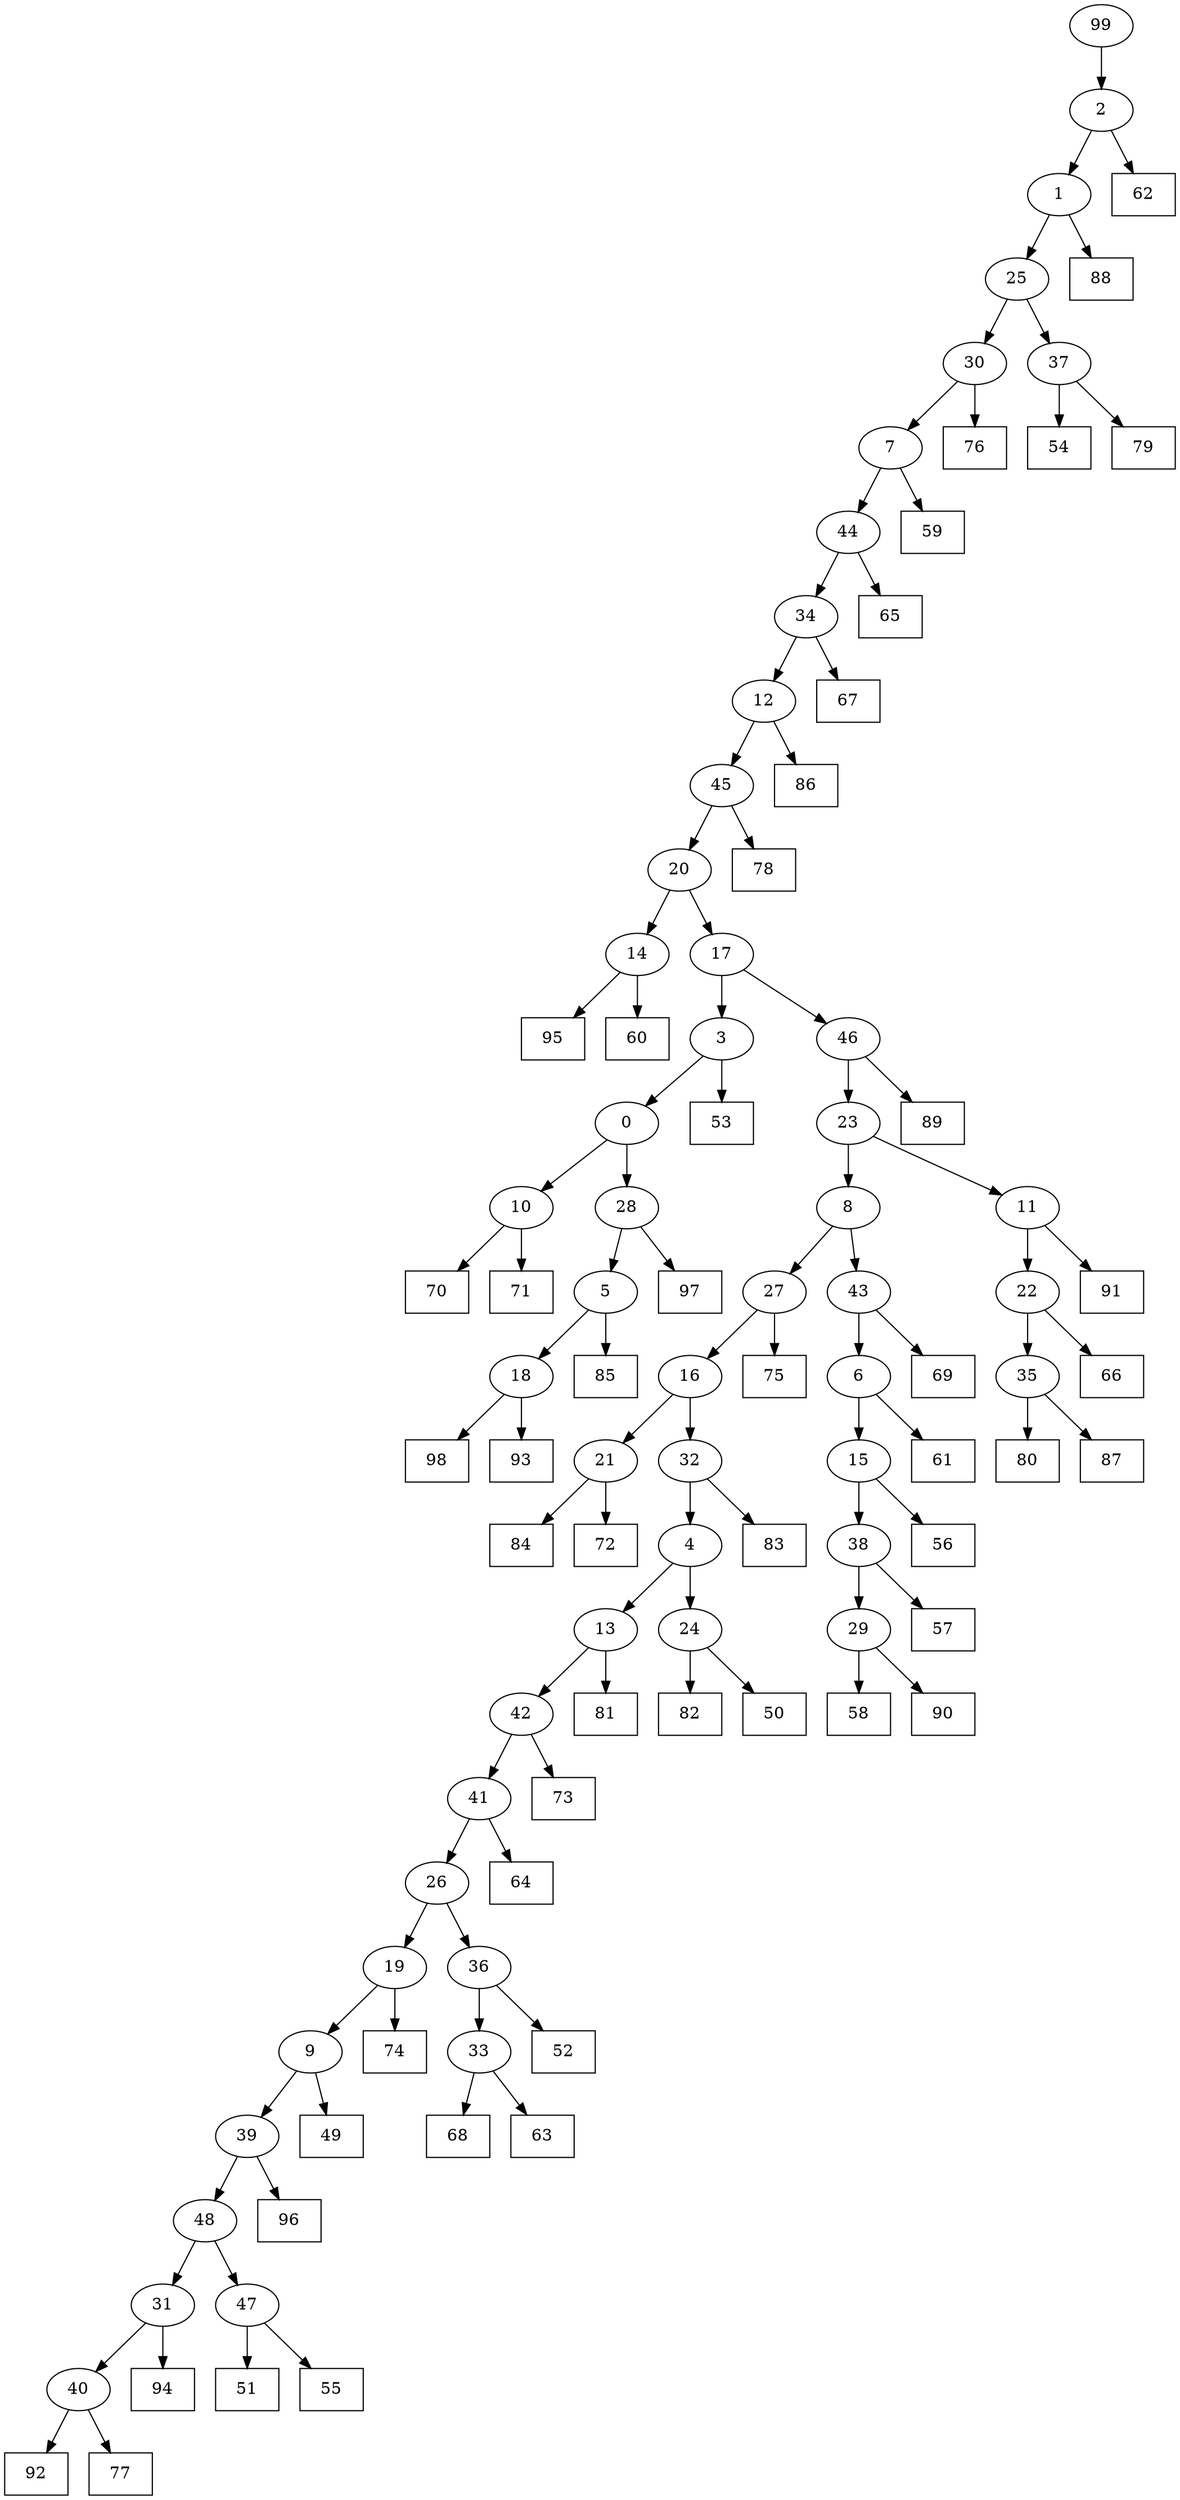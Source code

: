 digraph G {
0[label="0"];
1[label="1"];
2[label="2"];
3[label="3"];
4[label="4"];
5[label="5"];
6[label="6"];
7[label="7"];
8[label="8"];
9[label="9"];
10[label="10"];
11[label="11"];
12[label="12"];
13[label="13"];
14[label="14"];
15[label="15"];
16[label="16"];
17[label="17"];
18[label="18"];
19[label="19"];
20[label="20"];
21[label="21"];
22[label="22"];
23[label="23"];
24[label="24"];
25[label="25"];
26[label="26"];
27[label="27"];
28[label="28"];
29[label="29"];
30[label="30"];
31[label="31"];
32[label="32"];
33[label="33"];
34[label="34"];
35[label="35"];
36[label="36"];
37[label="37"];
38[label="38"];
39[label="39"];
40[label="40"];
41[label="41"];
42[label="42"];
43[label="43"];
44[label="44"];
45[label="45"];
46[label="46"];
47[label="47"];
48[label="48"];
49[shape=box,label="54"];
50[shape=box,label="64"];
51[shape=box,label="82"];
52[shape=box,label="67"];
53[shape=box,label="53"];
54[shape=box,label="59"];
55[shape=box,label="65"];
56[shape=box,label="91"];
57[shape=box,label="86"];
58[shape=box,label="69"];
59[shape=box,label="70"];
60[shape=box,label="76"];
61[shape=box,label="58"];
62[shape=box,label="92"];
63[shape=box,label="78"];
64[shape=box,label="73"];
65[shape=box,label="61"];
66[shape=box,label="94"];
67[shape=box,label="80"];
68[shape=box,label="56"];
69[shape=box,label="62"];
70[shape=box,label="77"];
71[shape=box,label="49"];
72[shape=box,label="95"];
73[shape=box,label="68"];
74[shape=box,label="89"];
75[shape=box,label="79"];
76[shape=box,label="57"];
77[shape=box,label="50"];
78[shape=box,label="98"];
79[shape=box,label="93"];
80[shape=box,label="74"];
81[shape=box,label="66"];
82[shape=box,label="84"];
83[shape=box,label="90"];
84[shape=box,label="85"];
85[shape=box,label="83"];
86[shape=box,label="51"];
87[shape=box,label="72"];
88[shape=box,label="87"];
89[shape=box,label="97"];
90[shape=box,label="96"];
91[shape=box,label="88"];
92[shape=box,label="71"];
93[shape=box,label="75"];
94[shape=box,label="81"];
95[shape=box,label="55"];
96[shape=box,label="60"];
97[shape=box,label="63"];
98[shape=box,label="52"];
99[label="99"];
21->87 ;
47->95 ;
46->74 ;
43->58 ;
32->85 ;
18->79 ;
14->96 ;
44->55 ;
14->72 ;
9->71 ;
36->98 ;
45->63 ;
1->91 ;
24->51 ;
15->68 ;
99->2 ;
3->0 ;
7->54 ;
45->20 ;
20->14 ;
6->65 ;
12->45 ;
40->62 ;
22->81 ;
4->24 ;
37->75 ;
47->86 ;
13->94 ;
12->57 ;
25->37 ;
29->61 ;
15->38 ;
38->29 ;
34->12 ;
38->76 ;
26->36 ;
36->33 ;
30->7 ;
31->66 ;
16->21 ;
21->82 ;
6->15 ;
2->1 ;
1->25 ;
33->73 ;
11->22 ;
24->77 ;
41->26 ;
28->89 ;
44->34 ;
34->52 ;
48->31 ;
23->8 ;
23->11 ;
10->59 ;
16->32 ;
19->80 ;
42->64 ;
5->84 ;
48->47 ;
26->19 ;
19->9 ;
11->56 ;
22->35 ;
20->17 ;
31->40 ;
2->69 ;
13->42 ;
5->18 ;
18->78 ;
39->48 ;
10->92 ;
32->4 ;
4->13 ;
35->88 ;
33->97 ;
3->53 ;
17->3 ;
27->93 ;
0->10 ;
8->43 ;
43->6 ;
29->83 ;
8->27 ;
27->16 ;
9->39 ;
39->90 ;
7->44 ;
42->41 ;
41->50 ;
37->49 ;
25->30 ;
30->60 ;
35->67 ;
17->46 ;
46->23 ;
40->70 ;
0->28 ;
28->5 ;
}
